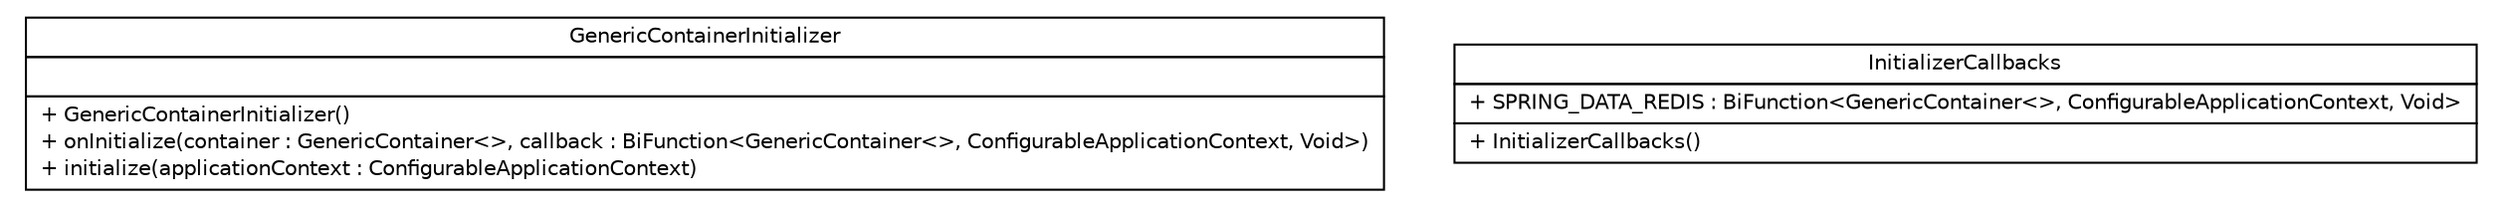 #!/usr/local/bin/dot
#
# Class diagram 
# Generated by UMLGraph version R5_6-24-gf6e263 (http://www.umlgraph.org/)
#

digraph G {
	edge [fontname="Helvetica",fontsize=10,labelfontname="Helvetica",labelfontsize=10];
	node [fontname="Helvetica",fontsize=10,shape=plaintext];
	nodesep=0.25;
	ranksep=0.5;
	// top.infra.test.containers.GenericContainerInitializer
	c0 [label=<<table title="top.infra.test.containers.GenericContainerInitializer" border="0" cellborder="1" cellspacing="0" cellpadding="2" port="p" href="./GenericContainerInitializer.html">
		<tr><td><table border="0" cellspacing="0" cellpadding="1">
<tr><td align="center" balign="center"> GenericContainerInitializer </td></tr>
		</table></td></tr>
		<tr><td><table border="0" cellspacing="0" cellpadding="1">
<tr><td align="left" balign="left">  </td></tr>
		</table></td></tr>
		<tr><td><table border="0" cellspacing="0" cellpadding="1">
<tr><td align="left" balign="left"> + GenericContainerInitializer() </td></tr>
<tr><td align="left" balign="left"> + onInitialize(container : GenericContainer&lt;&gt;, callback : BiFunction&lt;GenericContainer&lt;&gt;, ConfigurableApplicationContext, Void&gt;) </td></tr>
<tr><td align="left" balign="left"> + initialize(applicationContext : ConfigurableApplicationContext) </td></tr>
		</table></td></tr>
		</table>>, URL="./GenericContainerInitializer.html", fontname="Helvetica", fontcolor="black", fontsize=10.0];
	// top.infra.test.containers.InitializerCallbacks
	c1 [label=<<table title="top.infra.test.containers.InitializerCallbacks" border="0" cellborder="1" cellspacing="0" cellpadding="2" port="p" href="./InitializerCallbacks.html">
		<tr><td><table border="0" cellspacing="0" cellpadding="1">
<tr><td align="center" balign="center"> InitializerCallbacks </td></tr>
		</table></td></tr>
		<tr><td><table border="0" cellspacing="0" cellpadding="1">
<tr><td align="left" balign="left"> + SPRING_DATA_REDIS : BiFunction&lt;GenericContainer&lt;&gt;, ConfigurableApplicationContext, Void&gt; </td></tr>
		</table></td></tr>
		<tr><td><table border="0" cellspacing="0" cellpadding="1">
<tr><td align="left" balign="left"> + InitializerCallbacks() </td></tr>
		</table></td></tr>
		</table>>, URL="./InitializerCallbacks.html", fontname="Helvetica", fontcolor="black", fontsize=10.0];
}

